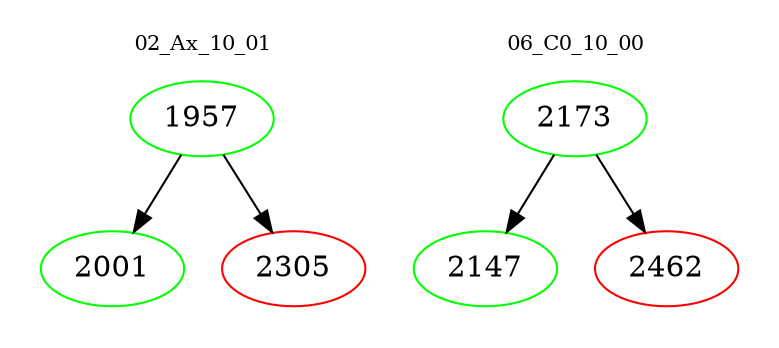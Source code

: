 digraph{
subgraph cluster_0 {
color = white
label = "02_Ax_10_01";
fontsize=10;
T0_1957 [label="1957", color="green"]
T0_1957 -> T0_2001 [color="black"]
T0_2001 [label="2001", color="green"]
T0_1957 -> T0_2305 [color="black"]
T0_2305 [label="2305", color="red"]
}
subgraph cluster_1 {
color = white
label = "06_C0_10_00";
fontsize=10;
T1_2173 [label="2173", color="green"]
T1_2173 -> T1_2147 [color="black"]
T1_2147 [label="2147", color="green"]
T1_2173 -> T1_2462 [color="black"]
T1_2462 [label="2462", color="red"]
}
}
